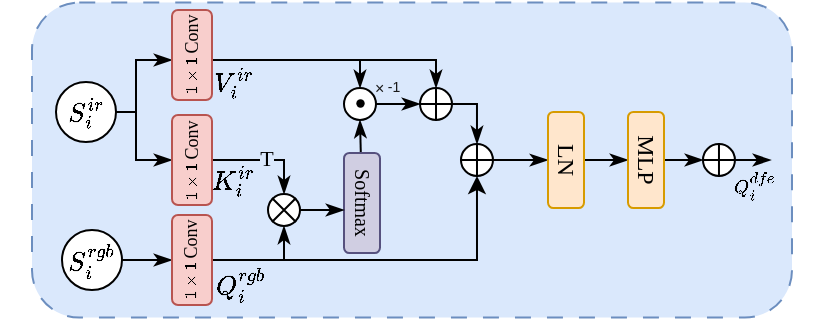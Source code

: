 <mxfile version="26.1.1">
  <diagram name="第 1 页" id="xxBF5ol8PT6a56aNci-O">
    <mxGraphModel dx="530" dy="267" grid="1" gridSize="10" guides="1" tooltips="1" connect="1" arrows="1" fold="1" page="1" pageScale="1" pageWidth="827" pageHeight="1169" math="1" shadow="0">
      <root>
        <mxCell id="0" />
        <mxCell id="1" parent="0" />
        <mxCell id="FpNi_09DiMc6DCRJbx8O-4" value="" style="rounded=1;whiteSpace=wrap;html=1;fillColor=#dae8fc;fontFamily=Times New Roman;strokeColor=#6c8ebf;dashed=1;dashPattern=8 8;" parent="1" vertex="1">
          <mxGeometry x="190" y="256.25" width="380" height="157.5" as="geometry" />
        </mxCell>
        <mxCell id="FpNi_09DiMc6DCRJbx8O-88" style="edgeStyle=orthogonalEdgeStyle;shape=connector;rounded=0;orthogonalLoop=1;jettySize=auto;html=1;entryX=0;entryY=0.5;entryDx=0;entryDy=0;strokeColor=default;align=center;verticalAlign=middle;fontFamily=Helvetica;fontSize=11;fontColor=default;labelBackgroundColor=default;endArrow=classicThin;endFill=1;" parent="1" edge="1">
          <mxGeometry relative="1" as="geometry">
            <mxPoint x="234" y="311" as="sourcePoint" />
            <mxPoint x="260" y="285" as="targetPoint" />
            <Array as="points">
              <mxPoint x="242" y="311" />
              <mxPoint x="242" y="285" />
            </Array>
          </mxGeometry>
        </mxCell>
        <mxCell id="FpNi_09DiMc6DCRJbx8O-89" style="edgeStyle=orthogonalEdgeStyle;shape=connector;rounded=0;orthogonalLoop=1;jettySize=auto;html=1;entryX=0;entryY=0.5;entryDx=0;entryDy=0;strokeColor=default;align=center;verticalAlign=middle;fontFamily=Helvetica;fontSize=11;fontColor=default;labelBackgroundColor=default;endArrow=classicThin;endFill=1;" parent="1" edge="1">
          <mxGeometry relative="1" as="geometry">
            <mxPoint x="232" y="311" as="sourcePoint" />
            <mxPoint x="260" y="335" as="targetPoint" />
            <Array as="points">
              <mxPoint x="242" y="311" />
              <mxPoint x="242" y="335" />
            </Array>
          </mxGeometry>
        </mxCell>
        <mxCell id="FpNi_09DiMc6DCRJbx8O-5" value="$$S_{i}^{ir}$$" style="ellipse;whiteSpace=wrap;html=1;aspect=fixed;fontFamily=Times New Roman;fontStyle=0;fontSize=13;" parent="1" vertex="1">
          <mxGeometry x="202" y="296" width="30" height="30" as="geometry" />
        </mxCell>
        <mxCell id="FpNi_09DiMc6DCRJbx8O-22" style="edgeStyle=orthogonalEdgeStyle;shape=connector;rounded=0;orthogonalLoop=1;jettySize=auto;html=1;entryX=0;entryY=0.5;entryDx=0;entryDy=0;strokeColor=default;align=center;verticalAlign=middle;fontFamily=Times New Roman;fontSize=11;fontColor=default;labelBackgroundColor=default;endArrow=classicThin;endFill=1;" parent="1" source="FpNi_09DiMc6DCRJbx8O-6" target="FpNi_09DiMc6DCRJbx8O-10" edge="1">
          <mxGeometry relative="1" as="geometry" />
        </mxCell>
        <mxCell id="FpNi_09DiMc6DCRJbx8O-6" value="&lt;span style=&quot;font-weight: normal;&quot;&gt;$$S_{i}^{rgb}$$&lt;/span&gt;" style="ellipse;whiteSpace=wrap;html=1;aspect=fixed;fontFamily=Times New Roman;fontStyle=1;fontSize=13;" parent="1" vertex="1">
          <mxGeometry x="205" y="370" width="30" height="30" as="geometry" />
        </mxCell>
        <mxCell id="FpNi_09DiMc6DCRJbx8O-72" style="edgeStyle=orthogonalEdgeStyle;shape=connector;rounded=0;orthogonalLoop=1;jettySize=auto;html=1;entryX=0.5;entryY=0;entryDx=0;entryDy=0;strokeColor=default;align=center;verticalAlign=middle;fontFamily=Helvetica;fontSize=11;fontColor=default;labelBackgroundColor=default;endArrow=classicThin;endFill=1;" parent="1" source="FpNi_09DiMc6DCRJbx8O-7" target="FpNi_09DiMc6DCRJbx8O-47" edge="1">
          <mxGeometry relative="1" as="geometry">
            <Array as="points">
              <mxPoint x="392" y="285" />
            </Array>
          </mxGeometry>
        </mxCell>
        <mxCell id="FpNi_09DiMc6DCRJbx8O-79" style="edgeStyle=orthogonalEdgeStyle;shape=connector;rounded=0;orthogonalLoop=1;jettySize=auto;html=1;entryX=0.5;entryY=0;entryDx=0;entryDy=0;strokeColor=default;align=center;verticalAlign=middle;fontFamily=Helvetica;fontSize=11;fontColor=default;labelBackgroundColor=default;endArrow=classicThin;endFill=1;" parent="1" source="FpNi_09DiMc6DCRJbx8O-7" target="S-Mi5jXUEYxEtuWQJKCp-5" edge="1">
          <mxGeometry relative="1" as="geometry">
            <Array as="points">
              <mxPoint x="354" y="285" />
            </Array>
            <mxPoint x="354.48" y="298.51" as="targetPoint" />
          </mxGeometry>
        </mxCell>
        <mxCell id="FpNi_09DiMc6DCRJbx8O-7" value="" style="rounded=1;whiteSpace=wrap;html=1;fontFamily=Times New Roman;fillColor=#f8cecc;strokeColor=#b85450;horizontal=0;" parent="1" vertex="1">
          <mxGeometry x="260" y="260" width="20" height="45" as="geometry" />
        </mxCell>
        <mxCell id="FpNi_09DiMc6DCRJbx8O-23" style="edgeStyle=orthogonalEdgeStyle;shape=connector;rounded=0;orthogonalLoop=1;jettySize=auto;html=1;entryX=0.5;entryY=0;entryDx=0;entryDy=0;strokeColor=default;align=center;verticalAlign=middle;fontFamily=Times New Roman;fontSize=11;fontColor=default;labelBackgroundColor=default;endArrow=classicThin;endFill=1;" parent="1" source="FpNi_09DiMc6DCRJbx8O-9" target="FpNi_09DiMc6DCRJbx8O-38" edge="1">
          <mxGeometry relative="1" as="geometry">
            <mxPoint x="316" y="350" as="targetPoint" />
            <Array as="points">
              <mxPoint x="316" y="335" />
            </Array>
          </mxGeometry>
        </mxCell>
        <mxCell id="FpNi_09DiMc6DCRJbx8O-111" value="&lt;font face=&quot;Times New Roman&quot;&gt;T&lt;/font&gt;" style="edgeLabel;html=1;align=center;verticalAlign=middle;resizable=0;points=[];fontFamily=Helvetica;fontSize=11;fontColor=default;labelBackgroundColor=#DAE8FC;" parent="FpNi_09DiMc6DCRJbx8O-23" vertex="1" connectable="0">
          <mxGeometry x="0.213" relative="1" as="geometry">
            <mxPoint x="-5" y="-1" as="offset" />
          </mxGeometry>
        </mxCell>
        <mxCell id="FpNi_09DiMc6DCRJbx8O-9" value="" style="rounded=1;whiteSpace=wrap;html=1;fontFamily=Times New Roman;fillColor=#f8cecc;strokeColor=#b85450;" parent="1" vertex="1">
          <mxGeometry x="260" y="312.5" width="20" height="45" as="geometry" />
        </mxCell>
        <mxCell id="FpNi_09DiMc6DCRJbx8O-24" style="edgeStyle=orthogonalEdgeStyle;shape=connector;rounded=0;orthogonalLoop=1;jettySize=auto;html=1;entryX=0.5;entryY=1;entryDx=0;entryDy=0;strokeColor=default;align=center;verticalAlign=middle;fontFamily=Times New Roman;fontSize=11;fontColor=default;labelBackgroundColor=default;endArrow=classicThin;endFill=1;" parent="1" source="FpNi_09DiMc6DCRJbx8O-10" target="FpNi_09DiMc6DCRJbx8O-38" edge="1">
          <mxGeometry relative="1" as="geometry">
            <mxPoint x="316" y="370" as="targetPoint" />
            <Array as="points">
              <mxPoint x="316" y="385" />
            </Array>
          </mxGeometry>
        </mxCell>
        <mxCell id="S-Mi5jXUEYxEtuWQJKCp-10" style="edgeStyle=orthogonalEdgeStyle;rounded=0;orthogonalLoop=1;jettySize=auto;html=1;entryX=0.5;entryY=1;entryDx=0;entryDy=0;" parent="1" source="FpNi_09DiMc6DCRJbx8O-10" target="FpNi_09DiMc6DCRJbx8O-53" edge="1">
          <mxGeometry relative="1" as="geometry">
            <mxPoint x="410" y="340" as="targetPoint" />
          </mxGeometry>
        </mxCell>
        <mxCell id="FpNi_09DiMc6DCRJbx8O-10" value="" style="rounded=1;whiteSpace=wrap;html=1;fontFamily=Times New Roman;fillColor=#f8cecc;strokeColor=#b85450;" parent="1" vertex="1">
          <mxGeometry x="260" y="362.5" width="20" height="45" as="geometry" />
        </mxCell>
        <mxCell id="FpNi_09DiMc6DCRJbx8O-78" style="shape=connector;rounded=0;orthogonalLoop=1;jettySize=auto;html=1;entryX=0.5;entryY=1;entryDx=0;entryDy=0;strokeColor=default;align=center;verticalAlign=middle;fontFamily=Helvetica;fontSize=11;fontColor=default;labelBackgroundColor=default;endArrow=classicThin;endFill=1;" parent="1" source="FpNi_09DiMc6DCRJbx8O-12" target="S-Mi5jXUEYxEtuWQJKCp-5" edge="1">
          <mxGeometry relative="1" as="geometry">
            <mxPoint x="354.48" y="314.51" as="targetPoint" />
          </mxGeometry>
        </mxCell>
        <mxCell id="FpNi_09DiMc6DCRJbx8O-12" value="Softmax" style="rounded=1;whiteSpace=wrap;html=1;horizontal=0;flipV=0;flipH=0;rotation=-180;fontFamily=Times New Roman;fillColor=#d0cee2;strokeColor=#56517e;spacingTop=-2;fontSize=10;" parent="1" vertex="1">
          <mxGeometry x="346" y="331.5" width="18" height="50" as="geometry" />
        </mxCell>
        <mxCell id="FpNi_09DiMc6DCRJbx8O-28" style="shape=connector;rounded=0;orthogonalLoop=1;jettySize=auto;html=1;entryX=0;entryY=0.5;entryDx=0;entryDy=0;strokeColor=default;align=center;verticalAlign=middle;fontFamily=Times New Roman;fontSize=11;fontColor=default;labelBackgroundColor=default;endArrow=classicThin;endFill=1;exitX=1;exitY=0.5;exitDx=0;exitDy=0;" parent="1" source="S-Mi5jXUEYxEtuWQJKCp-5" target="FpNi_09DiMc6DCRJbx8O-47" edge="1">
          <mxGeometry relative="1" as="geometry">
            <mxPoint x="363" y="307" as="sourcePoint" />
            <mxPoint x="383" y="307.018" as="targetPoint" />
          </mxGeometry>
        </mxCell>
        <mxCell id="FpNi_09DiMc6DCRJbx8O-32" style="edgeStyle=orthogonalEdgeStyle;shape=connector;rounded=0;orthogonalLoop=1;jettySize=auto;html=1;entryX=1;entryY=0.5;entryDx=0;entryDy=0;strokeColor=default;align=center;verticalAlign=middle;fontFamily=Times New Roman;fontSize=11;fontColor=default;labelBackgroundColor=default;endArrow=classicThin;endFill=1;" parent="1" target="FpNi_09DiMc6DCRJbx8O-17" edge="1">
          <mxGeometry relative="1" as="geometry">
            <mxPoint x="421.0" y="335.014" as="sourcePoint" />
          </mxGeometry>
        </mxCell>
        <mxCell id="FpNi_09DiMc6DCRJbx8O-33" style="edgeStyle=orthogonalEdgeStyle;shape=connector;rounded=0;orthogonalLoop=1;jettySize=auto;html=1;entryX=1;entryY=0.5;entryDx=0;entryDy=0;strokeColor=default;align=center;verticalAlign=middle;fontFamily=Times New Roman;fontSize=11;fontColor=default;labelBackgroundColor=default;endArrow=classicThin;endFill=1;" parent="1" source="FpNi_09DiMc6DCRJbx8O-17" target="FpNi_09DiMc6DCRJbx8O-18" edge="1">
          <mxGeometry relative="1" as="geometry" />
        </mxCell>
        <mxCell id="FpNi_09DiMc6DCRJbx8O-17" value="LN" style="rounded=1;whiteSpace=wrap;html=1;fontFamily=Times New Roman;horizontal=0;rotation=-180;fillColor=#ffe6cc;strokeColor=#d79b00;" parent="1" vertex="1">
          <mxGeometry x="448" y="311" width="18" height="48" as="geometry" />
        </mxCell>
        <mxCell id="FpNi_09DiMc6DCRJbx8O-64" style="edgeStyle=orthogonalEdgeStyle;shape=connector;rounded=0;orthogonalLoop=1;jettySize=auto;html=1;entryX=0;entryY=0.5;entryDx=0;entryDy=0;strokeColor=default;align=center;verticalAlign=middle;fontFamily=Times New Roman;fontSize=11;fontColor=default;labelBackgroundColor=default;endArrow=classicThin;endFill=1;" parent="1" edge="1">
          <mxGeometry relative="1" as="geometry">
            <mxPoint x="506" y="335.0" as="sourcePoint" />
            <mxPoint x="525.48" y="335.0" as="targetPoint" />
          </mxGeometry>
        </mxCell>
        <mxCell id="FpNi_09DiMc6DCRJbx8O-18" value="MLP" style="rounded=1;whiteSpace=wrap;html=1;fontFamily=Times New Roman;horizontal=0;rotation=-180;fillColor=#ffe6cc;strokeColor=#d79b00;" parent="1" vertex="1">
          <mxGeometry x="488" y="311" width="18" height="48" as="geometry" />
        </mxCell>
        <mxCell id="FpNi_09DiMc6DCRJbx8O-45" value="" style="group;fontFamily=Times New Roman;" parent="1" vertex="1" connectable="0">
          <mxGeometry x="308" y="352" width="16" height="16" as="geometry" />
        </mxCell>
        <mxCell id="FpNi_09DiMc6DCRJbx8O-38" value="" style="ellipse;whiteSpace=wrap;html=1;aspect=fixed;fontFamily=Times New Roman;" parent="FpNi_09DiMc6DCRJbx8O-45" vertex="1">
          <mxGeometry width="16" height="16" as="geometry" />
        </mxCell>
        <mxCell id="FpNi_09DiMc6DCRJbx8O-39" value="" style="shape=umlDestroy;whiteSpace=wrap;html=1;strokeWidth=1;targetShapes=umlLifeline;fontFamily=Times New Roman;fontSize=11;fontColor=default;labelBackgroundColor=default;" parent="FpNi_09DiMc6DCRJbx8O-45" vertex="1">
          <mxGeometry x="2.004" y="2.004" width="12" height="12" as="geometry" />
        </mxCell>
        <mxCell id="FpNi_09DiMc6DCRJbx8O-51" value="" style="group;fontFamily=Times New Roman;" parent="1" vertex="1" connectable="0">
          <mxGeometry x="383.518" y="298.518" width="16.971" height="16.971" as="geometry" />
        </mxCell>
        <mxCell id="FpNi_09DiMc6DCRJbx8O-47" value="" style="ellipse;whiteSpace=wrap;html=1;aspect=fixed;container=0;fontFamily=Times New Roman;" parent="FpNi_09DiMc6DCRJbx8O-51" vertex="1">
          <mxGeometry x="0.482" y="0.482" width="16" height="16" as="geometry" />
        </mxCell>
        <mxCell id="FpNi_09DiMc6DCRJbx8O-58" value="" style="ellipse;whiteSpace=wrap;html=1;aspect=fixed;container=0;fontFamily=Times New Roman;" parent="1" vertex="1">
          <mxGeometry x="525.48" y="327" width="16" height="16" as="geometry" />
        </mxCell>
        <mxCell id="FpNi_09DiMc6DCRJbx8O-59" value="" style="shape=umlDestroy;whiteSpace=wrap;html=1;strokeWidth=1;targetShapes=umlLifeline;fontFamily=Times New Roman;fontSize=11;fontColor=default;labelBackgroundColor=default;container=0;rotation=45;" parent="1" vertex="1">
          <mxGeometry x="527.484" y="329.004" width="12" height="12" as="geometry" />
        </mxCell>
        <mxCell id="FpNi_09DiMc6DCRJbx8O-68" style="edgeStyle=orthogonalEdgeStyle;shape=connector;rounded=0;orthogonalLoop=1;jettySize=auto;html=1;entryX=1;entryY=0.5;entryDx=0;entryDy=0;strokeColor=default;align=center;verticalAlign=middle;fontFamily=Times New Roman;fontSize=11;fontColor=default;labelBackgroundColor=default;endArrow=classicThin;endFill=1;" parent="1" edge="1">
          <mxGeometry relative="1" as="geometry">
            <mxPoint x="324.004" y="360" as="sourcePoint" />
            <mxPoint x="346" y="360" as="targetPoint" />
          </mxGeometry>
        </mxCell>
        <mxCell id="FpNi_09DiMc6DCRJbx8O-70" style="edgeStyle=orthogonalEdgeStyle;shape=connector;rounded=0;orthogonalLoop=1;jettySize=auto;html=1;entryX=0;entryY=0.5;entryDx=0;entryDy=0;strokeColor=default;align=center;verticalAlign=middle;fontFamily=Times New Roman;fontSize=11;fontColor=default;labelBackgroundColor=default;endArrow=classicThin;endFill=1;" parent="1" edge="1">
          <mxGeometry relative="1" as="geometry">
            <mxPoint x="540" y="335.0" as="sourcePoint" />
            <mxPoint x="559.48" y="335.0" as="targetPoint" />
          </mxGeometry>
        </mxCell>
        <mxCell id="FpNi_09DiMc6DCRJbx8O-86" value="" style="shape=umlDestroy;whiteSpace=wrap;html=1;strokeWidth=1;targetShapes=umlLifeline;fontFamily=Times New Roman;fontSize=11;fontColor=default;labelBackgroundColor=default;container=0;rotation=45;" parent="1" vertex="1">
          <mxGeometry x="386.004" y="301" width="12" height="12" as="geometry" />
        </mxCell>
        <mxCell id="FpNi_09DiMc6DCRJbx8O-92" value="" style="group" parent="1" vertex="1" connectable="0">
          <mxGeometry x="260" y="257" width="20" height="51" as="geometry" />
        </mxCell>
        <mxCell id="FpNi_09DiMc6DCRJbx8O-90" value="&lt;span style=&quot;font-family: &amp;quot;Times New Roman&amp;quot;;&quot;&gt;$$1\times1$$&lt;/span&gt;" style="text;html=1;align=center;verticalAlign=middle;whiteSpace=wrap;rounded=0;fontFamily=Helvetica;fontSize=8;fontColor=default;labelBackgroundColor=none;rotation=-90;" parent="FpNi_09DiMc6DCRJbx8O-92" vertex="1">
          <mxGeometry x="-5" y="26" width="30" height="20" as="geometry" />
        </mxCell>
        <mxCell id="FpNi_09DiMc6DCRJbx8O-91" value="Conv" style="text;html=1;align=center;verticalAlign=middle;whiteSpace=wrap;rounded=0;fontFamily=Times New Roman;fontSize=9;fontColor=default;labelBackgroundColor=none;rotation=-90;" parent="FpNi_09DiMc6DCRJbx8O-92" vertex="1">
          <mxGeometry x="-5" y="5" width="30" height="20" as="geometry" />
        </mxCell>
        <mxCell id="FpNi_09DiMc6DCRJbx8O-93" value="" style="group" parent="1" vertex="1" connectable="0">
          <mxGeometry x="260" y="310" width="20" height="51" as="geometry" />
        </mxCell>
        <mxCell id="FpNi_09DiMc6DCRJbx8O-94" value="&lt;span style=&quot;font-family: &amp;quot;Times New Roman&amp;quot;;&quot;&gt;$$1\times1$$&lt;/span&gt;" style="text;html=1;align=center;verticalAlign=middle;whiteSpace=wrap;rounded=0;fontFamily=Helvetica;fontSize=8;fontColor=default;labelBackgroundColor=none;rotation=-90;" parent="FpNi_09DiMc6DCRJbx8O-93" vertex="1">
          <mxGeometry x="-5" y="26" width="30" height="20" as="geometry" />
        </mxCell>
        <mxCell id="FpNi_09DiMc6DCRJbx8O-95" value="Conv" style="text;html=1;align=center;verticalAlign=middle;whiteSpace=wrap;rounded=0;fontFamily=Times New Roman;fontSize=9;fontColor=default;labelBackgroundColor=none;rotation=-90;" parent="FpNi_09DiMc6DCRJbx8O-93" vertex="1">
          <mxGeometry x="-5" y="5" width="30" height="20" as="geometry" />
        </mxCell>
        <mxCell id="FpNi_09DiMc6DCRJbx8O-96" value="" style="group" parent="1" vertex="1" connectable="0">
          <mxGeometry x="259" y="359.5" width="20" height="51" as="geometry" />
        </mxCell>
        <mxCell id="FpNi_09DiMc6DCRJbx8O-97" value="&lt;span style=&quot;font-family: &amp;quot;Times New Roman&amp;quot;;&quot;&gt;$$1\times1$$&lt;/span&gt;" style="text;html=1;align=center;verticalAlign=middle;whiteSpace=wrap;rounded=0;fontFamily=Helvetica;fontSize=8;fontColor=default;labelBackgroundColor=none;rotation=-90;" parent="FpNi_09DiMc6DCRJbx8O-96" vertex="1">
          <mxGeometry x="-5" y="26" width="30" height="20" as="geometry" />
        </mxCell>
        <mxCell id="FpNi_09DiMc6DCRJbx8O-98" value="Conv" style="text;html=1;align=center;verticalAlign=middle;whiteSpace=wrap;rounded=0;fontFamily=Times New Roman;fontSize=9;fontColor=default;labelBackgroundColor=none;rotation=-90;" parent="FpNi_09DiMc6DCRJbx8O-96" vertex="1">
          <mxGeometry x="-5" y="5" width="30" height="20" as="geometry" />
        </mxCell>
        <mxCell id="FpNi_09DiMc6DCRJbx8O-104" value="&lt;span style=&quot;font-size: 13px;&quot;&gt;$$Q_{i}^{rgb}$$&lt;/span&gt;" style="text;html=1;align=center;verticalAlign=middle;whiteSpace=wrap;rounded=0;fontFamily=Times New Roman;fontSize=11;fontColor=default;labelBackgroundColor=none;" parent="1" vertex="1">
          <mxGeometry x="286" y="386.5" width="16" height="20" as="geometry" />
        </mxCell>
        <mxCell id="FpNi_09DiMc6DCRJbx8O-105" value="&lt;span style=&quot;font-size: 13px;&quot;&gt;$$K_{i}^{ir}$$&lt;/span&gt;" style="text;html=1;align=center;verticalAlign=middle;whiteSpace=wrap;rounded=0;fontFamily=Times New Roman;fontSize=11;fontColor=default;labelBackgroundColor=none;" parent="1" vertex="1">
          <mxGeometry x="283" y="335.49" width="16" height="20" as="geometry" />
        </mxCell>
        <mxCell id="FpNi_09DiMc6DCRJbx8O-106" value="&lt;span style=&quot;font-size: 13px;&quot;&gt;$$V_{i}^{ir}$$&lt;/span&gt;" style="text;html=1;align=center;verticalAlign=middle;whiteSpace=wrap;rounded=0;fontFamily=Times New Roman;fontSize=11;fontColor=default;labelBackgroundColor=none;" parent="1" vertex="1">
          <mxGeometry x="283" y="286" width="16" height="20" as="geometry" />
        </mxCell>
        <mxCell id="FpNi_09DiMc6DCRJbx8O-113" value="&lt;span style=&quot;border: 0px; margin: 0px; padding: 0px; color: rgb(25, 25, 25); font-family: &amp;quot;PingFang SC&amp;quot;, Arial, 微软雅黑, 宋体, simsun, sans-serif; text-align: left; line-height: 70%;&quot;&gt;×&amp;nbsp;&lt;/span&gt;" style="text;html=1;align=center;verticalAlign=middle;whiteSpace=wrap;rounded=0;fontFamily=Times New Roman;fontSize=8;fontColor=default;labelBackgroundColor=none;spacing=0;" parent="1" vertex="1">
          <mxGeometry x="357.52" y="294" width="14" height="10" as="geometry" />
        </mxCell>
        <mxCell id="FpNi_09DiMc6DCRJbx8O-115" value="&lt;span style=&quot;color: rgb(25, 25, 25); font-family: &amp;quot;PingFang SC&amp;quot;, Arial, 微软雅黑, 宋体, simsun, sans-serif; text-align: left;&quot;&gt;-1&lt;/span&gt;" style="text;html=1;align=center;verticalAlign=middle;whiteSpace=wrap;rounded=0;fontFamily=Helvetica;fontSize=7;fontColor=default;labelBackgroundColor=none;" parent="1" vertex="1">
          <mxGeometry x="363.52" y="294" width="14" height="10" as="geometry" />
        </mxCell>
        <mxCell id="uWF-KKPFFwf3fT6PSN3J-1" value="$$Q^{dfe}_i$$" style="text;html=1;align=center;verticalAlign=middle;whiteSpace=wrap;rounded=0;fontFamily=Helvetica;fontSize=8;fontColor=default;labelBackgroundColor=none;" parent="1" vertex="1">
          <mxGeometry x="521" y="332.5" width="60" height="30" as="geometry" />
        </mxCell>
        <mxCell id="S-Mi5jXUEYxEtuWQJKCp-5" value="" style="ellipse;whiteSpace=wrap;html=1;aspect=fixed;fontFamily=Times New Roman;" parent="1" vertex="1">
          <mxGeometry x="346" y="299" width="16" height="16" as="geometry" />
        </mxCell>
        <mxCell id="FpNi_09DiMc6DCRJbx8O-53" value="" style="ellipse;whiteSpace=wrap;html=1;aspect=fixed;container=0;fontFamily=Times New Roman;" parent="1" vertex="1">
          <mxGeometry x="404.49" y="327" width="16" height="16" as="geometry" />
        </mxCell>
        <mxCell id="FpNi_09DiMc6DCRJbx8O-54" value="" style="shape=umlDestroy;whiteSpace=wrap;html=1;strokeWidth=1;targetShapes=umlLifeline;fontFamily=Times New Roman;fontSize=11;fontColor=default;labelBackgroundColor=default;container=0;rotation=45;" parent="1" vertex="1">
          <mxGeometry x="406.494" y="329" width="12" height="12" as="geometry" />
        </mxCell>
        <mxCell id="S-Mi5jXUEYxEtuWQJKCp-11" style="rounded=0;orthogonalLoop=1;jettySize=auto;html=1;endArrow=classicThin;endFill=1;" parent="1" edge="1">
          <mxGeometry relative="1" as="geometry">
            <mxPoint x="400.49" y="307" as="sourcePoint" />
            <mxPoint x="412.49" y="327" as="targetPoint" />
            <Array as="points">
              <mxPoint x="412.49" y="307" />
            </Array>
          </mxGeometry>
        </mxCell>
        <mxCell id="-w79I9yW63wg192La236-1" value="" style="shape=waypoint;sketch=0;fillStyle=solid;size=6;pointerEvents=1;points=[];fillColor=none;resizable=0;rotatable=0;perimeter=centerPerimeter;snapToPoint=1;strokeWidth=0.1;" vertex="1" parent="1">
          <mxGeometry x="344" y="296.49" width="20" height="20" as="geometry" />
        </mxCell>
      </root>
    </mxGraphModel>
  </diagram>
</mxfile>
